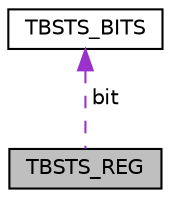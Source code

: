 digraph "TBSTS_REG"
{
  edge [fontname="Helvetica",fontsize="10",labelfontname="Helvetica",labelfontsize="10"];
  node [fontname="Helvetica",fontsize="10",shape=record];
  Node1 [label="TBSTS_REG",height=0.2,width=0.4,color="black", fillcolor="grey75", style="filled", fontcolor="black"];
  Node2 -> Node1 [dir="back",color="darkorchid3",fontsize="10",style="dashed",label=" bit" ,fontname="Helvetica"];
  Node2 [label="TBSTS_BITS",height=0.2,width=0.4,color="black", fillcolor="white", style="filled",URL="$struct_t_b_s_t_s___b_i_t_s.html"];
}
